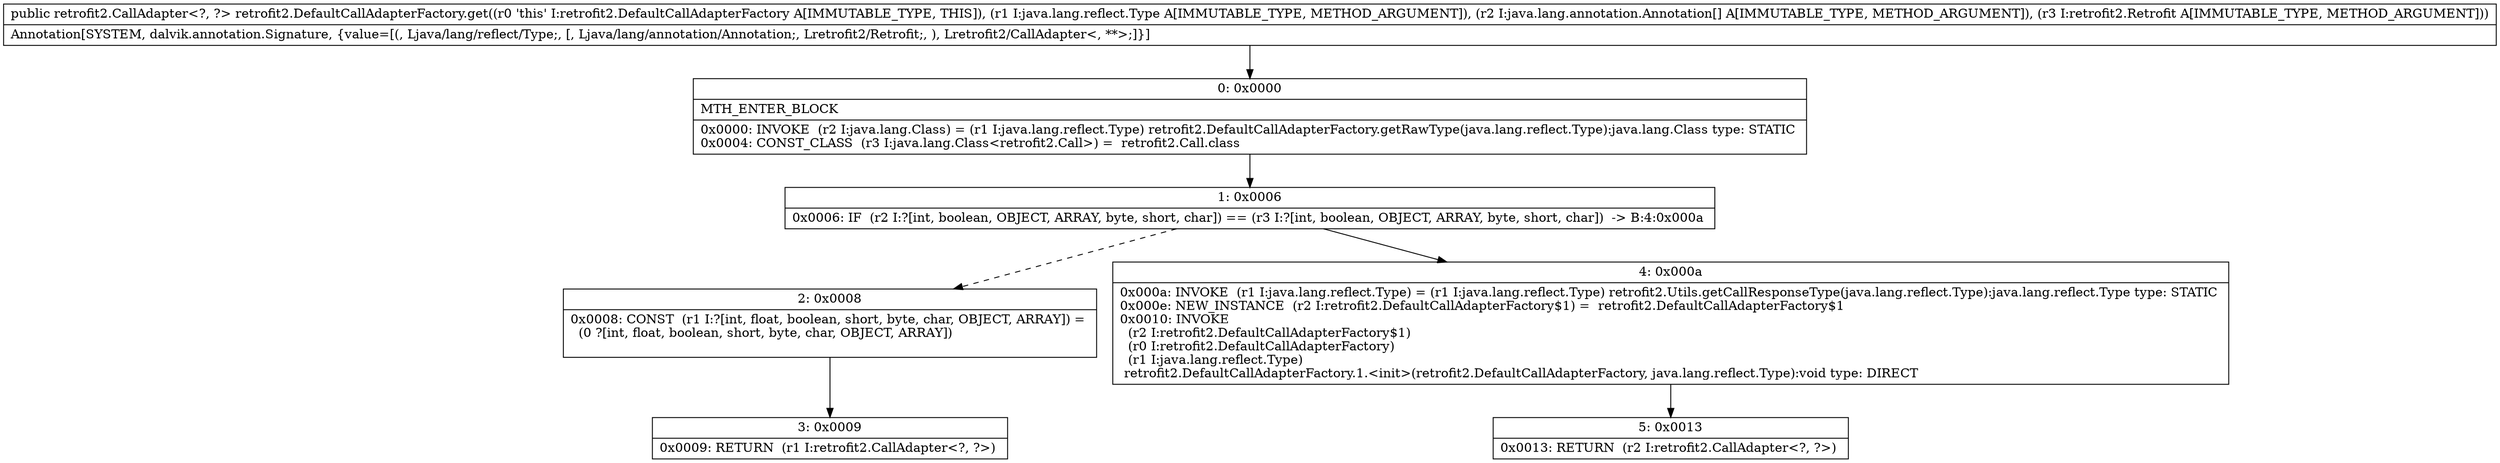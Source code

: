 digraph "CFG forretrofit2.DefaultCallAdapterFactory.get(Ljava\/lang\/reflect\/Type;[Ljava\/lang\/annotation\/Annotation;Lretrofit2\/Retrofit;)Lretrofit2\/CallAdapter;" {
Node_0 [shape=record,label="{0\:\ 0x0000|MTH_ENTER_BLOCK\l|0x0000: INVOKE  (r2 I:java.lang.Class) = (r1 I:java.lang.reflect.Type) retrofit2.DefaultCallAdapterFactory.getRawType(java.lang.reflect.Type):java.lang.Class type: STATIC \l0x0004: CONST_CLASS  (r3 I:java.lang.Class\<retrofit2.Call\>) =  retrofit2.Call.class \l}"];
Node_1 [shape=record,label="{1\:\ 0x0006|0x0006: IF  (r2 I:?[int, boolean, OBJECT, ARRAY, byte, short, char]) == (r3 I:?[int, boolean, OBJECT, ARRAY, byte, short, char])  \-\> B:4:0x000a \l}"];
Node_2 [shape=record,label="{2\:\ 0x0008|0x0008: CONST  (r1 I:?[int, float, boolean, short, byte, char, OBJECT, ARRAY]) = \l  (0 ?[int, float, boolean, short, byte, char, OBJECT, ARRAY])\l \l}"];
Node_3 [shape=record,label="{3\:\ 0x0009|0x0009: RETURN  (r1 I:retrofit2.CallAdapter\<?, ?\>) \l}"];
Node_4 [shape=record,label="{4\:\ 0x000a|0x000a: INVOKE  (r1 I:java.lang.reflect.Type) = (r1 I:java.lang.reflect.Type) retrofit2.Utils.getCallResponseType(java.lang.reflect.Type):java.lang.reflect.Type type: STATIC \l0x000e: NEW_INSTANCE  (r2 I:retrofit2.DefaultCallAdapterFactory$1) =  retrofit2.DefaultCallAdapterFactory$1 \l0x0010: INVOKE  \l  (r2 I:retrofit2.DefaultCallAdapterFactory$1)\l  (r0 I:retrofit2.DefaultCallAdapterFactory)\l  (r1 I:java.lang.reflect.Type)\l retrofit2.DefaultCallAdapterFactory.1.\<init\>(retrofit2.DefaultCallAdapterFactory, java.lang.reflect.Type):void type: DIRECT \l}"];
Node_5 [shape=record,label="{5\:\ 0x0013|0x0013: RETURN  (r2 I:retrofit2.CallAdapter\<?, ?\>) \l}"];
MethodNode[shape=record,label="{public retrofit2.CallAdapter\<?, ?\> retrofit2.DefaultCallAdapterFactory.get((r0 'this' I:retrofit2.DefaultCallAdapterFactory A[IMMUTABLE_TYPE, THIS]), (r1 I:java.lang.reflect.Type A[IMMUTABLE_TYPE, METHOD_ARGUMENT]), (r2 I:java.lang.annotation.Annotation[] A[IMMUTABLE_TYPE, METHOD_ARGUMENT]), (r3 I:retrofit2.Retrofit A[IMMUTABLE_TYPE, METHOD_ARGUMENT]))  | Annotation[SYSTEM, dalvik.annotation.Signature, \{value=[(, Ljava\/lang\/reflect\/Type;, [, Ljava\/lang\/annotation\/Annotation;, Lretrofit2\/Retrofit;, ), Lretrofit2\/CallAdapter\<, **\>;]\}]\l}"];
MethodNode -> Node_0;
Node_0 -> Node_1;
Node_1 -> Node_2[style=dashed];
Node_1 -> Node_4;
Node_2 -> Node_3;
Node_4 -> Node_5;
}

